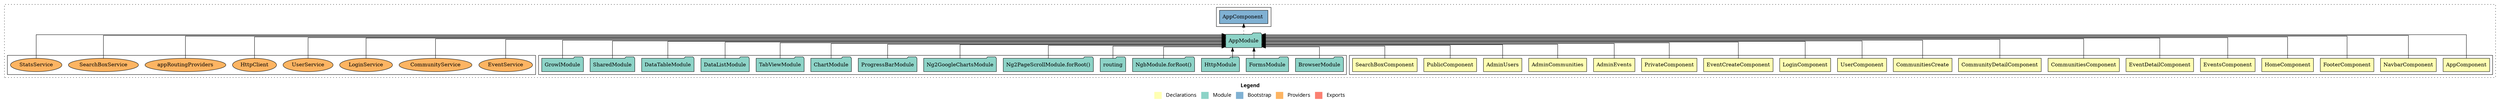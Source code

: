 digraph dependencies { node [shape="rect", style="filled", colorscheme=set312]; ranksep=0.4; compound=false; remincross=true; splines=true; splines=ortho; rankdir=LR; rankdir=TB; rankdir=BT; label=<<table BORDER="0"> <tr> <td colspan="5" align="center"><b>Legend</b></td> </tr> <tr> <td> <table BORDER="0"> <tr> <td bgcolor="#ffffb3" width="20"></td> <td>  Declarations</td> </tr> </table> </td> <td> <table BORDER="0"> <tr> <td bgcolor="#8dd3c7" width="20"></td> <td>  Module</td> </tr> </table> </td> <td> <table BORDER="0"> <tr> <td bgcolor="#80b1d3" width="20"></td> <td>  Bootstrap</td> </tr> </table> </td> <td> <table BORDER="0"> <tr> <td bgcolor="#fdb462" width="20"></td> <td>  Providers</td> </tr> </table> </td> <td> <table BORDER="0"> <tr> <td bgcolor="#fb8072" width="20"></td> <td>  Exports</td> </tr> </table> </td> </tr></table>>; ratio=compress; fontname="sans-serif";  subgraph "cluster_AppModule" { label=""; style="dotted";node [shape="folder", fillcolor=1]; subgraph cluster_AppModule_declarations { style="solid";node [style="filled", shape="rect"]; node [fillcolor=2]; "AppComponent"; node [fillcolor=2]; "NavbarComponent"; node [fillcolor=2]; "FooterComponent"; node [fillcolor=2]; "HomeComponent"; node [fillcolor=2]; "EventsComponent"; node [fillcolor=2]; "EventDetailComponent"; node [fillcolor=2]; "CommunitiesComponent"; node [fillcolor=2]; "CommunityDetailComponent"; node [fillcolor=2]; "CommunitiesCreate"; node [fillcolor=2]; "UserComponent"; node [fillcolor=2]; "LoginComponent"; node [fillcolor=2]; "EventCreateComponent"; node [fillcolor=2]; "PrivateComponent"; node [fillcolor=2]; "AdminEvents"; node [fillcolor=2]; "AdminCommunities"; node [fillcolor=2]; "AdminUsers"; node [fillcolor=2]; "PublicComponent"; node [fillcolor=2]; "SearchBoxComponent"; }  "AppComponent" -> "AppModule" [style="solid", lhead="cluster_AppModule" ltail="cluster_AppModule_declarations"]; subgraph "cluster_AppModule_AppComponent_providers" { style="solid";  }  "NavbarComponent" -> "AppModule" [style="solid", lhead="cluster_AppModule" ltail="cluster_AppModule_declarations"]; subgraph "cluster_AppModule_NavbarComponent_providers" { style="solid";  }  "FooterComponent" -> "AppModule" [style="solid", lhead="cluster_AppModule" ltail="cluster_AppModule_declarations"]; subgraph "cluster_AppModule_FooterComponent_providers" { style="solid";  }  "HomeComponent" -> "AppModule" [style="solid", lhead="cluster_AppModule" ltail="cluster_AppModule_declarations"]; subgraph "cluster_AppModule_HomeComponent_providers" { style="solid";  }  "EventsComponent" -> "AppModule" [style="solid", lhead="cluster_AppModule" ltail="cluster_AppModule_declarations"]; subgraph "cluster_AppModule_EventsComponent_providers" { style="solid";  }  "EventDetailComponent" -> "AppModule" [style="solid", lhead="cluster_AppModule" ltail="cluster_AppModule_declarations"]; subgraph "cluster_AppModule_EventDetailComponent_providers" { style="solid";  }  "CommunitiesComponent" -> "AppModule" [style="solid", lhead="cluster_AppModule" ltail="cluster_AppModule_declarations"]; subgraph "cluster_AppModule_CommunitiesComponent_providers" { style="solid";  }  "CommunityDetailComponent" -> "AppModule" [style="solid", lhead="cluster_AppModule" ltail="cluster_AppModule_declarations"]; subgraph "cluster_AppModule_CommunityDetailComponent_providers" { style="solid";  }  "CommunitiesCreate" -> "AppModule" [style="solid", lhead="cluster_AppModule" ltail="cluster_AppModule_declarations"]; subgraph "cluster_AppModule_CommunitiesCreate_providers" { style="solid";  }  "UserComponent" -> "AppModule" [style="solid", lhead="cluster_AppModule" ltail="cluster_AppModule_declarations"]; subgraph "cluster_AppModule_UserComponent_providers" { style="solid";  }  "LoginComponent" -> "AppModule" [style="solid", lhead="cluster_AppModule" ltail="cluster_AppModule_declarations"]; subgraph "cluster_AppModule_LoginComponent_providers" { style="solid";  }  "EventCreateComponent" -> "AppModule" [style="solid", lhead="cluster_AppModule" ltail="cluster_AppModule_declarations"]; subgraph "cluster_AppModule_EventCreateComponent_providers" { style="solid";  }  "PrivateComponent" -> "AppModule" [style="solid", lhead="cluster_AppModule" ltail="cluster_AppModule_declarations"]; subgraph "cluster_AppModule_PrivateComponent_providers" { style="solid";  }  "AdminEvents" -> "AppModule" [style="solid", lhead="cluster_AppModule" ltail="cluster_AppModule_declarations"]; subgraph "cluster_AppModule_AdminEvents_providers" { style="solid";  }  "AdminCommunities" -> "AppModule" [style="solid", lhead="cluster_AppModule" ltail="cluster_AppModule_declarations"]; subgraph "cluster_AppModule_AdminCommunities_providers" { style="solid";  }  "AdminUsers" -> "AppModule" [style="solid", lhead="cluster_AppModule" ltail="cluster_AppModule_declarations"]; subgraph "cluster_AppModule_AdminUsers_providers" { style="solid";  }  "PublicComponent" -> "AppModule" [style="solid", lhead="cluster_AppModule" ltail="cluster_AppModule_declarations"]; subgraph "cluster_AppModule_PublicComponent_providers" { style="solid";  }  "SearchBoxComponent" -> "AppModule" [style="solid", lhead="cluster_AppModule" ltail="cluster_AppModule_declarations"]; subgraph "cluster_AppModule_SearchBoxComponent_providers" { style="solid";  }    subgraph cluster_AppModule_imports { style="solid"; node [style="filled", fillcolor=1, shape="rect"];    "BrowserModule" [label="BrowserModule", shape="folder"];    "FormsModule" [label="FormsModule", shape="folder"];    "HttpModule" [label="HttpModule", shape="folder"];    "NgbModule.forRoot()" [label="NgbModule.forRoot()", shape="folder"];    "routing" [label="routing", shape="folder"];    "Ng2PageScrollModule.forRoot()" [label="Ng2PageScrollModule.forRoot()", shape="folder"];    "Ng2GoogleChartsModule" [label="Ng2GoogleChartsModule", shape="folder"];    "ProgressBarModule" [label="ProgressBarModule", shape="folder"];    "ChartModule" [label="ChartModule", shape="folder"];    "TabViewModule" [label="TabViewModule", shape="folder"];    "DataListModule" [label="DataListModule", shape="folder"];    "DataTableModule" [label="DataTableModule", shape="folder"];    "SharedModule" [label="SharedModule", shape="folder"];    "GrowlModule" [label="GrowlModule", shape="folder"];   }    "BrowserModule" -> "AppModule" [lhead="cluster_AppModule", ltail="cluster_AppModule_imports"];    "FormsModule" -> "AppModule" [lhead="cluster_AppModule", ltail="cluster_AppModule_imports"];    "HttpModule" -> "AppModule" [lhead="cluster_AppModule", ltail="cluster_AppModule_imports"];    "NgbModule.forRoot()" -> "AppModule" [lhead="cluster_AppModule", ltail="cluster_AppModule_imports"];    "routing" -> "AppModule" [lhead="cluster_AppModule", ltail="cluster_AppModule_imports"];    "Ng2PageScrollModule.forRoot()" -> "AppModule" [lhead="cluster_AppModule", ltail="cluster_AppModule_imports"];    "Ng2GoogleChartsModule" -> "AppModule" [lhead="cluster_AppModule", ltail="cluster_AppModule_imports"];    "ProgressBarModule" -> "AppModule" [lhead="cluster_AppModule", ltail="cluster_AppModule_imports"];    "ChartModule" -> "AppModule" [lhead="cluster_AppModule", ltail="cluster_AppModule_imports"];    "TabViewModule" -> "AppModule" [lhead="cluster_AppModule", ltail="cluster_AppModule_imports"];    "DataListModule" -> "AppModule" [lhead="cluster_AppModule", ltail="cluster_AppModule_imports"];    "DataTableModule" -> "AppModule" [lhead="cluster_AppModule", ltail="cluster_AppModule_imports"];    "SharedModule" -> "AppModule" [lhead="cluster_AppModule", ltail="cluster_AppModule_imports"];    "GrowlModule" -> "AppModule" [lhead="cluster_AppModule", ltail="cluster_AppModule_imports"];     subgraph cluster_AppModule_exports { style="solid";node [style="filled", fillcolor=4, shape="rect"];}    subgraph cluster_AppModule_bootstrap { style="solid"; node [style="filled", fillcolor=5, shape="rect"];  "AppComponent " [label="AppComponent ", shape="rect"]  }  "AppModule" -> "AppComponent " [style="dotted", lhead="cluster_AppModule_bootstrap" ltail="cluster_AppModule"];    subgraph cluster_AppModule_providers { style="solid"; node [style="filled", fillcolor=6, shape="rect"];    "EventService" [label="EventService", shape="oval"];    "CommunityService" [label="CommunityService", shape="oval"];    "LoginService" [label="LoginService", shape="oval"];    "UserService" [label="UserService", shape="oval"];    "HttpClient" [label="HttpClient", shape="oval"];    "appRoutingProviders" [label="appRoutingProviders", shape="oval"];    "SearchBoxService" [label="SearchBoxService", shape="oval"];    "StatsService" [label="StatsService", shape="oval"];   }    "EventService" -> "AppModule" [lhead="cluster_AppModule", ltail="cluster_AppModule_providers"];    "CommunityService" -> "AppModule" [lhead="cluster_AppModule", ltail="cluster_AppModule_providers"];    "LoginService" -> "AppModule" [lhead="cluster_AppModule", ltail="cluster_AppModule_providers"];    "UserService" -> "AppModule" [lhead="cluster_AppModule", ltail="cluster_AppModule_providers"];    "HttpClient" -> "AppModule" [lhead="cluster_AppModule", ltail="cluster_AppModule_providers"];    "appRoutingProviders" -> "AppModule" [lhead="cluster_AppModule", ltail="cluster_AppModule_providers"];    "SearchBoxService" -> "AppModule" [lhead="cluster_AppModule", ltail="cluster_AppModule_providers"];    "StatsService" -> "AppModule" [lhead="cluster_AppModule", ltail="cluster_AppModule_providers"];     }  }